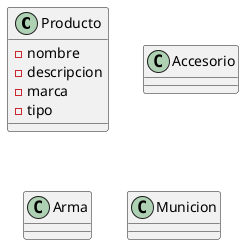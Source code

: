 @startuml Diagrama

class Producto {
    - nombre
    - descripcion
    - marca
    - tipo
}

class Accesorio {
    
}

class Arma

class Municion


@enduml